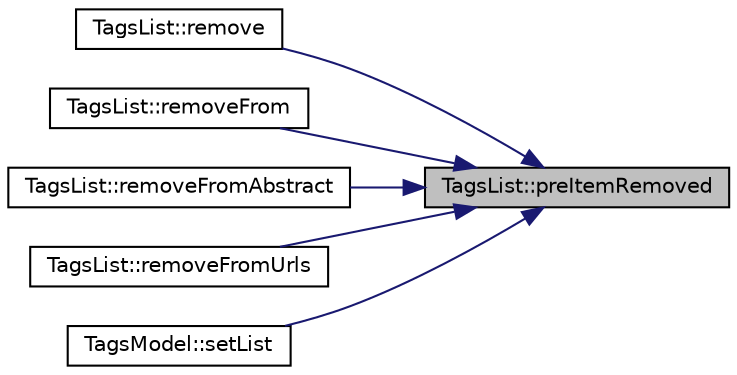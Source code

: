 digraph "TagsList::preItemRemoved"
{
 // INTERACTIVE_SVG=YES
 // LATEX_PDF_SIZE
  edge [fontname="Helvetica",fontsize="10",labelfontname="Helvetica",labelfontsize="10"];
  node [fontname="Helvetica",fontsize="10",shape=record];
  rankdir="RL";
  Node94 [label="TagsList::preItemRemoved",height=0.2,width=0.4,color="black", fillcolor="grey75", style="filled", fontcolor="black",tooltip=" "];
  Node94 -> Node95 [dir="back",color="midnightblue",fontsize="10",style="solid",fontname="Helvetica"];
  Node95 [label="TagsList::remove",height=0.2,width=0.4,color="black", fillcolor="white", style="filled",URL="$class_tags_list.html#a376d97f90a345ee78a68681f852ec879",tooltip=" "];
  Node94 -> Node96 [dir="back",color="midnightblue",fontsize="10",style="solid",fontname="Helvetica"];
  Node96 [label="TagsList::removeFrom",height=0.2,width=0.4,color="black", fillcolor="white", style="filled",URL="$class_tags_list.html#a2d12d5f044db2df95d868de4104984a1",tooltip=" "];
  Node94 -> Node97 [dir="back",color="midnightblue",fontsize="10",style="solid",fontname="Helvetica"];
  Node97 [label="TagsList::removeFromAbstract",height=0.2,width=0.4,color="black", fillcolor="white", style="filled",URL="$class_tags_list.html#adf655c1ba80195d9df464b96053d2d02",tooltip=" "];
  Node94 -> Node98 [dir="back",color="midnightblue",fontsize="10",style="solid",fontname="Helvetica"];
  Node98 [label="TagsList::removeFromUrls",height=0.2,width=0.4,color="black", fillcolor="white", style="filled",URL="$class_tags_list.html#a5dafe78c93d707188f842f45119f23a8",tooltip=" "];
  Node94 -> Node99 [dir="back",color="midnightblue",fontsize="10",style="solid",fontname="Helvetica"];
  Node99 [label="TagsModel::setList",height=0.2,width=0.4,color="black", fillcolor="white", style="filled",URL="$class_tags_model.html#a6747662950cb1a3d5286417869b57aaa",tooltip=" "];
}
